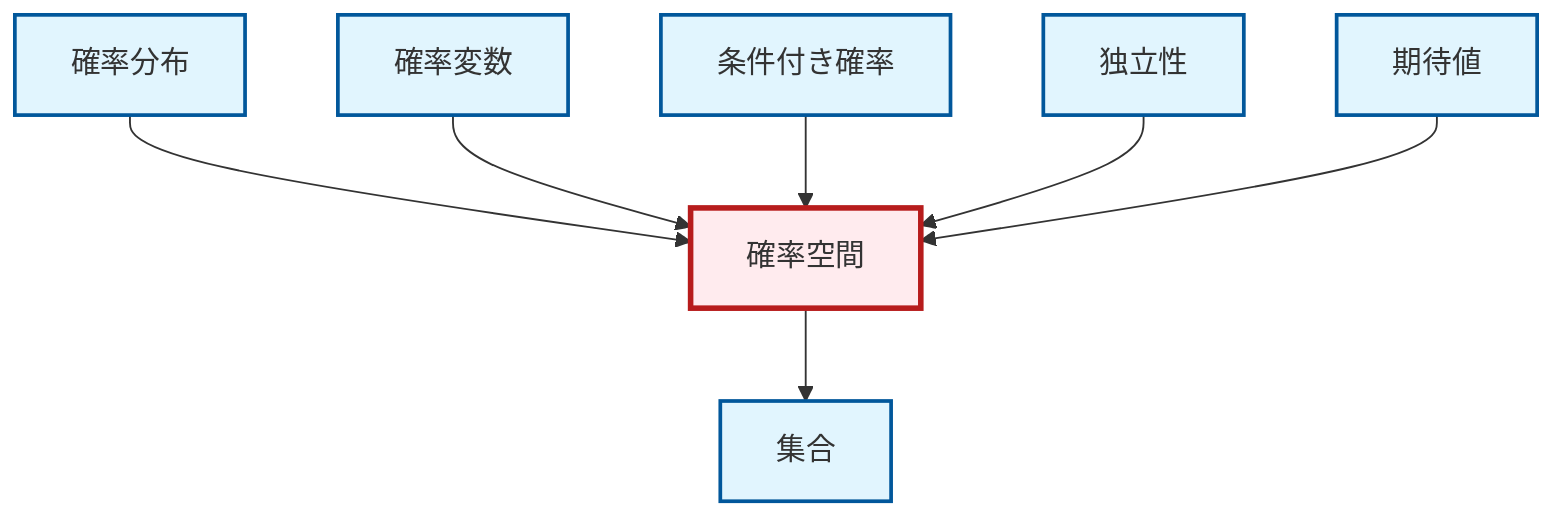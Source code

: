 graph TD
    classDef definition fill:#e1f5fe,stroke:#01579b,stroke-width:2px
    classDef theorem fill:#f3e5f5,stroke:#4a148c,stroke-width:2px
    classDef axiom fill:#fff3e0,stroke:#e65100,stroke-width:2px
    classDef example fill:#e8f5e9,stroke:#1b5e20,stroke-width:2px
    classDef current fill:#ffebee,stroke:#b71c1c,stroke-width:3px
    def-expectation["期待値"]:::definition
    def-independence["独立性"]:::definition
    def-set["集合"]:::definition
    def-random-variable["確率変数"]:::definition
    def-conditional-probability["条件付き確率"]:::definition
    def-probability-space["確率空間"]:::definition
    def-probability-distribution["確率分布"]:::definition
    def-probability-distribution --> def-probability-space
    def-random-variable --> def-probability-space
    def-conditional-probability --> def-probability-space
    def-independence --> def-probability-space
    def-probability-space --> def-set
    def-expectation --> def-probability-space
    class def-probability-space current